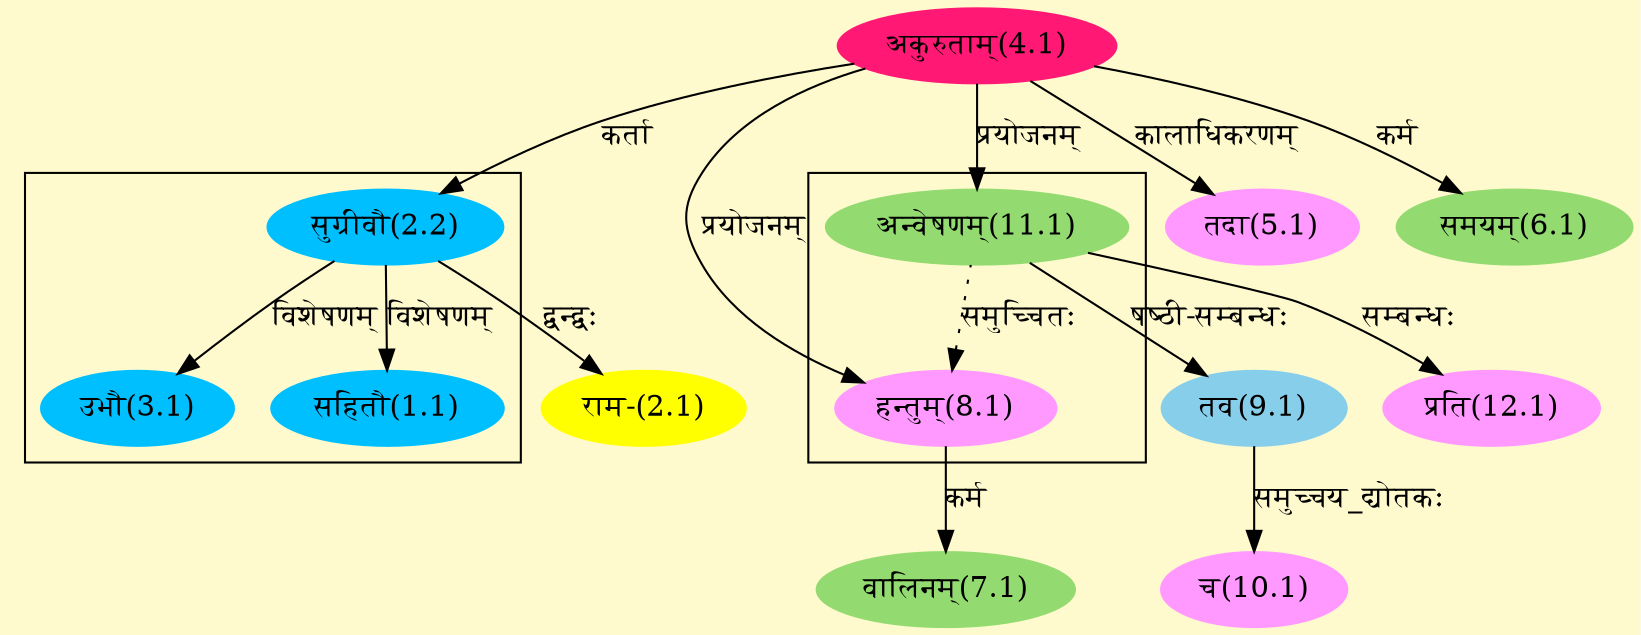 digraph G{
rankdir=BT;
 compound=true;
 bgcolor="lemonchiffon1";

subgraph cluster_1{
Node1_1 [style=filled, color="#00BFFF" label = "सहितौ(1.1)"]
Node2_2 [style=filled, color="#00BFFF" label = "सुग्रीवौ(2.2)"]
Node3_1 [style=filled, color="#00BFFF" label = "उभौ(3.1)"]

}

subgraph cluster_2{
Node8_1 [style=filled, color="#FF99FF" label = "हन्तुम्(8.1)"]
Node11_1 [style=filled, color="#93DB70" label = "अन्वेषणम्(11.1)"]

}
Node2_1 [style=filled, color="#FFFF00" label = "राम-(2.1)"]
Node2_2 [style=filled, color="#00BFFF" label = "सुग्रीवौ(2.2)"]
Node4_1 [style=filled, color="#FF1975" label = "अकुरुताम्(4.1)"]
Node [style=filled, color="" label = "()"]
Node5_1 [style=filled, color="#FF99FF" label = "तदा(5.1)"]
Node6_1 [style=filled, color="#93DB70" label = "समयम्(6.1)"]
Node7_1 [style=filled, color="#93DB70" label = "वालिनम्(7.1)"]
Node8_1 [style=filled, color="#FF99FF" label = "हन्तुम्(8.1)"]
Node9_1 [style=filled, color="#87CEEB" label = "तव(9.1)"]
Node11_1 [style=filled, color="#93DB70" label = "अन्वेषणम्(11.1)"]
Node10_1 [style=filled, color="#FF99FF" label = "च(10.1)"]
Node12_1 [style=filled, color="#FF99FF" label = "प्रति(12.1)"]
/* Start of Relations section */

Node1_1 -> Node2_2 [  label="विशेषणम्"  dir="back" ]
Node2_1 -> Node2_2 [  label="द्वन्द्वः"  dir="back" ]
Node2_2 -> Node4_1 [  label="कर्ता"  dir="back" ]
Node3_1 -> Node2_2 [  label="विशेषणम्"  dir="back" ]
Node5_1 -> Node4_1 [  label="कालाधिकरणम्"  dir="back" ]
Node6_1 -> Node4_1 [  label="कर्म"  dir="back" ]
Node7_1 -> Node8_1 [  label="कर्म"  dir="back" ]
Node8_1 -> Node4_1 [  label="प्रयोजनम्"  dir="back" ]
Node8_1 -> Node11_1 [ style=dotted label="समुच्चितः"  dir="back" ]
Node9_1 -> Node11_1 [  label="षष्ठी-सम्बन्धः"  dir="back" ]
Node10_1 -> Node9_1 [  label="समुच्चय_द्योतकः"  dir="back" ]
Node11_1 -> Node4_1 [  label="प्रयोजनम्"  dir="back" ]
Node12_1 -> Node11_1 [  label="सम्बन्धः"  dir="back" ]
}
